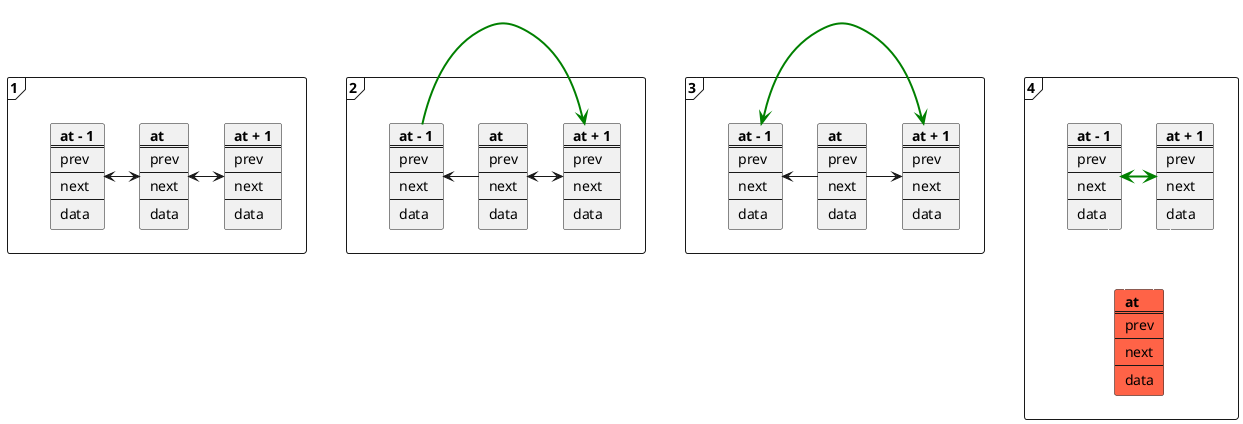 @startuml

frame "1" as first {
    card prev1 [
        <b>at - 1
        ====
        prev
        ----
        next
        ----
        data
    ]
    card current1 [
        <b>at
        ====
        prev
        ----
        next
        ----
        data
    ]
    card next1 [
        <b>at + 1
        ====
        prev
        ----
        next
        ----
        data
    ]
    prev1 <-r-> current1
    current1 <-r-> next1
}
frame "2" as second {
    card prev2 [
        <b>at - 1
        ====
        prev
        ----
        next
        ----
        data
    ]
    card current2 [
        <b>at
        ====
        prev
        ----
        next
        ----
        data
    ]
    card next2 [
        <b>at + 1
        ====
        prev
        ----
        next
        ----
        data
    ]
    prev2 <-r- current2
    current2 <-r-> next2
    prev2 -> next2 #line:green;line.bold
}
frame "3" as third {
    card prev3 [
        <b>at - 1
        ====
        prev
        ----
        next
        ----
        data
    ]
    card current3 [
        <b>at
        ====
        prev
        ----
        next
        ----
        data
    ]
    card next3 [
        <b>at + 1
        ====
        prev
        ----
        next
        ----
        data
    ]
    prev3 <-r- current3
    current3 -r-> next3
    prev3 <-> next3 #line:green;line.bold
}
frame "4" as fourth {
    card prev4 [
        <b>at - 1
        ====
        prev
        ----
        next
        ----
        data
    ]
    card current4 #tomato [
        <b>at
        ====
        prev
        ----
        next
        ----
        data
    ]
    card next4 [
        <b>at + 1
        ====
        prev
        ----
        next
        ----
        data
    ]
    prev4 -d- current4 #line:white
    current4 -u- next4 #line:white
    prev4 <-> next4 #line:green;line.bold
}
first -r- second #line:white
third -r- fourth #line:white

@enduml